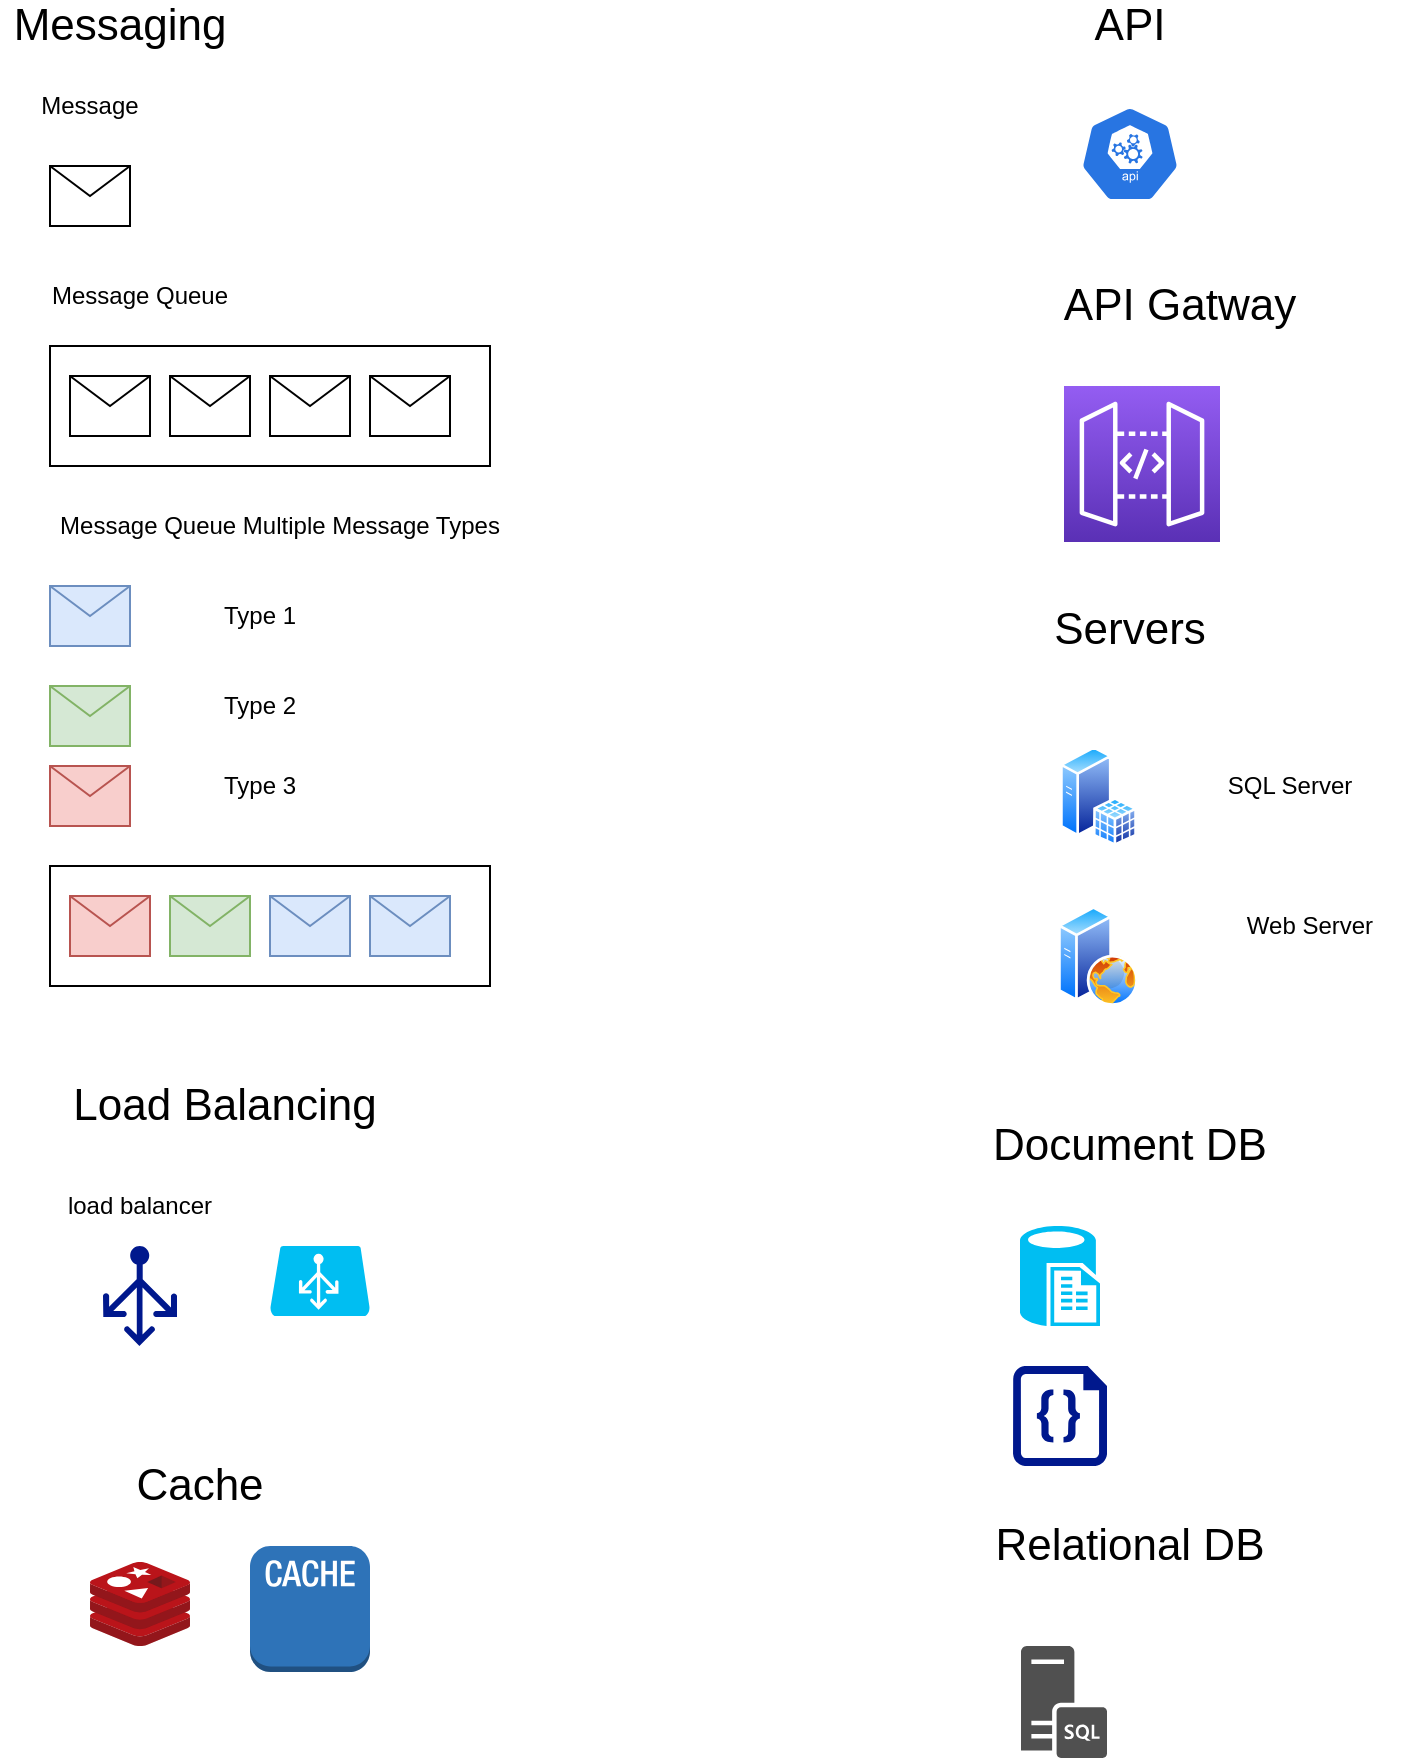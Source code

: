 <mxfile version="14.5.1" type="device"><diagram id="Ys1yIajaHh920PR4fn67" name="Page-1"><mxGraphModel dx="1089" dy="970" grid="1" gridSize="10" guides="1" tooltips="1" connect="1" arrows="1" fold="1" page="1" pageScale="1" pageWidth="827" pageHeight="1169" math="0" shadow="0"><root><mxCell id="0"/><mxCell id="1" parent="0"/><mxCell id="W0kX0eCPZHXdf_YSJIeP-11" value="" style="aspect=fixed;pointerEvents=1;shadow=0;dashed=0;html=1;strokeColor=none;labelPosition=center;verticalLabelPosition=bottom;verticalAlign=top;align=center;fillColor=#00188D;shape=mxgraph.azure.load_balancer_generic" parent="1" vertex="1"><mxGeometry x="91.5" y="690" width="37" height="50" as="geometry"/></mxCell><mxCell id="W0kX0eCPZHXdf_YSJIeP-14" value="load balancer" style="text;html=1;strokeColor=none;fillColor=none;align=center;verticalAlign=middle;whiteSpace=wrap;rounded=0;" parent="1" vertex="1"><mxGeometry x="65" y="660" width="90" height="20" as="geometry"/></mxCell><mxCell id="W0kX0eCPZHXdf_YSJIeP-16" value="Message" style="text;html=1;strokeColor=none;fillColor=none;align=center;verticalAlign=middle;whiteSpace=wrap;rounded=0;" parent="1" vertex="1"><mxGeometry x="40" y="110" width="90" height="20" as="geometry"/></mxCell><mxCell id="zh6thTYB0ntYzXgSIOHq-1" value="" style="shape=message;html=1;whiteSpace=wrap;html=1;outlineConnect=0;" parent="1" vertex="1"><mxGeometry x="65" y="150" width="40" height="30" as="geometry"/></mxCell><mxCell id="zh6thTYB0ntYzXgSIOHq-2" value="Message Queue" style="text;html=1;strokeColor=none;fillColor=none;align=center;verticalAlign=middle;whiteSpace=wrap;rounded=0;" parent="1" vertex="1"><mxGeometry x="55" y="205" width="110" height="20" as="geometry"/></mxCell><mxCell id="zh6thTYB0ntYzXgSIOHq-10" value="Message Queue Multiple Message Types" style="text;html=1;strokeColor=none;fillColor=none;align=center;verticalAlign=middle;whiteSpace=wrap;rounded=0;" parent="1" vertex="1"><mxGeometry x="65" y="320" width="230" height="20" as="geometry"/></mxCell><mxCell id="zh6thTYB0ntYzXgSIOHq-11" value="" style="shape=message;html=1;whiteSpace=wrap;html=1;outlineConnect=0;fillColor=#dae8fc;strokeColor=#6c8ebf;" parent="1" vertex="1"><mxGeometry x="65" y="360" width="40" height="30" as="geometry"/></mxCell><mxCell id="zh6thTYB0ntYzXgSIOHq-12" value="" style="shape=message;html=1;whiteSpace=wrap;html=1;outlineConnect=0;fillColor=#d5e8d4;strokeColor=#82b366;" parent="1" vertex="1"><mxGeometry x="65" y="410" width="40" height="30" as="geometry"/></mxCell><mxCell id="zh6thTYB0ntYzXgSIOHq-13" value="" style="shape=message;html=1;whiteSpace=wrap;html=1;outlineConnect=0;fillColor=#f8cecc;strokeColor=#b85450;" parent="1" vertex="1"><mxGeometry x="65" y="450" width="40" height="30" as="geometry"/></mxCell><mxCell id="zh6thTYB0ntYzXgSIOHq-15" value="" style="group" parent="1" vertex="1" connectable="0"><mxGeometry x="65" y="240" width="220" height="60" as="geometry"/></mxCell><mxCell id="zh6thTYB0ntYzXgSIOHq-9" value="" style="rounded=0;whiteSpace=wrap;html=1;" parent="zh6thTYB0ntYzXgSIOHq-15" vertex="1"><mxGeometry width="220" height="60" as="geometry"/></mxCell><mxCell id="zh6thTYB0ntYzXgSIOHq-3" value="" style="shape=message;html=1;whiteSpace=wrap;html=1;outlineConnect=0;" parent="zh6thTYB0ntYzXgSIOHq-15" vertex="1"><mxGeometry x="10" y="15" width="40" height="30" as="geometry"/></mxCell><mxCell id="zh6thTYB0ntYzXgSIOHq-4" value="" style="shape=message;html=1;whiteSpace=wrap;html=1;outlineConnect=0;" parent="zh6thTYB0ntYzXgSIOHq-15" vertex="1"><mxGeometry x="60" y="15" width="40" height="30" as="geometry"/></mxCell><mxCell id="zh6thTYB0ntYzXgSIOHq-5" value="" style="shape=message;html=1;whiteSpace=wrap;html=1;outlineConnect=0;" parent="zh6thTYB0ntYzXgSIOHq-15" vertex="1"><mxGeometry x="110" y="15" width="40" height="30" as="geometry"/></mxCell><mxCell id="zh6thTYB0ntYzXgSIOHq-6" value="" style="shape=message;html=1;whiteSpace=wrap;html=1;outlineConnect=0;" parent="zh6thTYB0ntYzXgSIOHq-15" vertex="1"><mxGeometry x="160" y="15" width="40" height="30" as="geometry"/></mxCell><mxCell id="zh6thTYB0ntYzXgSIOHq-18" value="" style="group;fillColor=#dae8fc;strokeColor=#6c8ebf;" parent="1" vertex="1" connectable="0"><mxGeometry x="65" y="500" width="220" height="60" as="geometry"/></mxCell><mxCell id="zh6thTYB0ntYzXgSIOHq-19" value="" style="rounded=0;whiteSpace=wrap;html=1;" parent="zh6thTYB0ntYzXgSIOHq-18" vertex="1"><mxGeometry width="220" height="60" as="geometry"/></mxCell><mxCell id="zh6thTYB0ntYzXgSIOHq-20" value="" style="shape=message;html=1;whiteSpace=wrap;html=1;outlineConnect=0;fillColor=#f8cecc;strokeColor=#b85450;" parent="zh6thTYB0ntYzXgSIOHq-18" vertex="1"><mxGeometry x="10" y="15" width="40" height="30" as="geometry"/></mxCell><mxCell id="zh6thTYB0ntYzXgSIOHq-21" value="" style="shape=message;html=1;whiteSpace=wrap;html=1;outlineConnect=0;fillColor=#d5e8d4;strokeColor=#82b366;" parent="zh6thTYB0ntYzXgSIOHq-18" vertex="1"><mxGeometry x="60" y="15" width="40" height="30" as="geometry"/></mxCell><mxCell id="zh6thTYB0ntYzXgSIOHq-22" value="" style="shape=message;html=1;whiteSpace=wrap;html=1;outlineConnect=0;fillColor=#dae8fc;strokeColor=#6c8ebf;" parent="zh6thTYB0ntYzXgSIOHq-18" vertex="1"><mxGeometry x="110" y="15" width="40" height="30" as="geometry"/></mxCell><mxCell id="zh6thTYB0ntYzXgSIOHq-23" value="" style="shape=message;html=1;whiteSpace=wrap;html=1;outlineConnect=0;fillColor=#dae8fc;strokeColor=#6c8ebf;" parent="zh6thTYB0ntYzXgSIOHq-18" vertex="1"><mxGeometry x="160" y="15" width="40" height="30" as="geometry"/></mxCell><mxCell id="zh6thTYB0ntYzXgSIOHq-24" value="Type 1" style="text;html=1;strokeColor=none;fillColor=none;align=center;verticalAlign=middle;whiteSpace=wrap;rounded=0;" parent="1" vertex="1"><mxGeometry x="115" y="365" width="110" height="20" as="geometry"/></mxCell><mxCell id="zh6thTYB0ntYzXgSIOHq-25" value="Type 2" style="text;html=1;strokeColor=none;fillColor=none;align=center;verticalAlign=middle;whiteSpace=wrap;rounded=0;" parent="1" vertex="1"><mxGeometry x="115" y="410" width="110" height="20" as="geometry"/></mxCell><mxCell id="zh6thTYB0ntYzXgSIOHq-26" value="Type 3" style="text;html=1;strokeColor=none;fillColor=none;align=center;verticalAlign=middle;whiteSpace=wrap;rounded=0;" parent="1" vertex="1"><mxGeometry x="115" y="450" width="110" height="20" as="geometry"/></mxCell><mxCell id="zh6thTYB0ntYzXgSIOHq-28" value="&lt;font style=&quot;font-size: 22px&quot;&gt;Messaging&lt;/font&gt;" style="text;html=1;strokeColor=none;fillColor=none;align=center;verticalAlign=middle;whiteSpace=wrap;rounded=0;" parent="1" vertex="1"><mxGeometry x="55" y="70" width="90" height="20" as="geometry"/></mxCell><mxCell id="zh6thTYB0ntYzXgSIOHq-29" value="&lt;font style=&quot;font-size: 22px&quot;&gt;Load Balancing&lt;/font&gt;" style="text;html=1;strokeColor=none;fillColor=none;align=center;verticalAlign=middle;whiteSpace=wrap;rounded=0;" parent="1" vertex="1"><mxGeometry x="55" y="610" width="195" height="20" as="geometry"/></mxCell><mxCell id="CwUQm8PID4QGey3H6WXS-1" value="" style="html=1;dashed=0;whitespace=wrap;fillColor=#2875E2;strokeColor=#ffffff;points=[[0.005,0.63,0],[0.1,0.2,0],[0.9,0.2,0],[0.5,0,0],[0.995,0.63,0],[0.72,0.99,0],[0.5,1,0],[0.28,0.99,0]];shape=mxgraph.kubernetes.icon;prIcon=api" vertex="1" parent="1"><mxGeometry x="580" y="120" width="50" height="48" as="geometry"/></mxCell><mxCell id="CwUQm8PID4QGey3H6WXS-2" value="" style="points=[[0,0,0],[0.25,0,0],[0.5,0,0],[0.75,0,0],[1,0,0],[0,1,0],[0.25,1,0],[0.5,1,0],[0.75,1,0],[1,1,0],[0,0.25,0],[0,0.5,0],[0,0.75,0],[1,0.25,0],[1,0.5,0],[1,0.75,0]];outlineConnect=0;fontColor=#232F3E;gradientColor=#945DF2;gradientDirection=north;fillColor=#5A30B5;strokeColor=#ffffff;dashed=0;verticalLabelPosition=bottom;verticalAlign=top;align=center;html=1;fontSize=12;fontStyle=0;aspect=fixed;shape=mxgraph.aws4.resourceIcon;resIcon=mxgraph.aws4.api_gateway;" vertex="1" parent="1"><mxGeometry x="572" y="260" width="78" height="78" as="geometry"/></mxCell><mxCell id="CwUQm8PID4QGey3H6WXS-3" value="&lt;font style=&quot;font-size: 22px&quot;&gt;API&lt;/font&gt;" style="text;html=1;strokeColor=none;fillColor=none;align=center;verticalAlign=middle;whiteSpace=wrap;rounded=0;" vertex="1" parent="1"><mxGeometry x="560" y="70" width="90" height="20" as="geometry"/></mxCell><mxCell id="CwUQm8PID4QGey3H6WXS-4" value="&lt;font style=&quot;font-size: 22px&quot;&gt;API Gatway&lt;/font&gt;" style="text;html=1;strokeColor=none;fillColor=none;align=center;verticalAlign=middle;whiteSpace=wrap;rounded=0;" vertex="1" parent="1"><mxGeometry x="570" y="210" width="120" height="20" as="geometry"/></mxCell><mxCell id="CwUQm8PID4QGey3H6WXS-5" value="&lt;font style=&quot;font-size: 22px&quot;&gt;Servers&lt;br&gt;&lt;br&gt;&lt;/font&gt;" style="text;html=1;strokeColor=none;fillColor=none;align=center;verticalAlign=middle;whiteSpace=wrap;rounded=0;" vertex="1" parent="1"><mxGeometry x="530" y="385" width="150" height="20" as="geometry"/></mxCell><mxCell id="CwUQm8PID4QGey3H6WXS-6" value="" style="aspect=fixed;perimeter=ellipsePerimeter;html=1;align=center;shadow=0;dashed=0;spacingTop=3;image;image=img/lib/active_directory/sql_server.svg;" vertex="1" parent="1"><mxGeometry x="570" y="440" width="38.5" height="50" as="geometry"/></mxCell><mxCell id="CwUQm8PID4QGey3H6WXS-7" value="SQL Server" style="text;html=1;strokeColor=none;fillColor=none;align=center;verticalAlign=middle;whiteSpace=wrap;rounded=0;" vertex="1" parent="1"><mxGeometry x="630" y="450" width="110" height="20" as="geometry"/></mxCell><mxCell id="CwUQm8PID4QGey3H6WXS-8" value="" style="aspect=fixed;perimeter=ellipsePerimeter;html=1;align=center;shadow=0;dashed=0;spacingTop=3;image;image=img/lib/active_directory/web_server.svg;" vertex="1" parent="1"><mxGeometry x="569" y="520" width="40" height="50" as="geometry"/></mxCell><mxCell id="CwUQm8PID4QGey3H6WXS-9" value="Web Server" style="text;html=1;strokeColor=none;fillColor=none;align=center;verticalAlign=middle;whiteSpace=wrap;rounded=0;" vertex="1" parent="1"><mxGeometry x="640" y="520" width="110" height="20" as="geometry"/></mxCell><mxCell id="CwUQm8PID4QGey3H6WXS-24" value="&lt;font style=&quot;font-size: 22px&quot;&gt;Document DB&lt;br&gt;&lt;/font&gt;" style="text;html=1;strokeColor=none;fillColor=none;align=center;verticalAlign=middle;whiteSpace=wrap;rounded=0;" vertex="1" parent="1"><mxGeometry x="530" y="630" width="150" height="20" as="geometry"/></mxCell><mxCell id="CwUQm8PID4QGey3H6WXS-25" value="" style="verticalLabelPosition=bottom;html=1;verticalAlign=top;align=center;strokeColor=none;fillColor=#00BEF2;shape=mxgraph.azure.sql_reporting;" vertex="1" parent="1"><mxGeometry x="550" y="680" width="40" height="50" as="geometry"/></mxCell><mxCell id="CwUQm8PID4QGey3H6WXS-26" value="" style="aspect=fixed;pointerEvents=1;shadow=0;dashed=0;html=1;strokeColor=none;labelPosition=center;verticalLabelPosition=bottom;verticalAlign=top;align=center;fillColor=#00188D;shape=mxgraph.azure.code_file" vertex="1" parent="1"><mxGeometry x="546.5" y="750" width="47" height="50" as="geometry"/></mxCell><mxCell id="CwUQm8PID4QGey3H6WXS-27" value="" style="verticalLabelPosition=bottom;html=1;verticalAlign=top;align=center;strokeColor=none;fillColor=#00BEF2;shape=mxgraph.azure.azure_load_balancer;" vertex="1" parent="1"><mxGeometry x="175" y="690" width="50" height="35" as="geometry"/></mxCell><mxCell id="CwUQm8PID4QGey3H6WXS-28" value="" style="pointerEvents=1;shadow=0;dashed=0;html=1;strokeColor=none;fillColor=#505050;labelPosition=center;verticalLabelPosition=bottom;verticalAlign=top;outlineConnect=0;align=center;shape=mxgraph.office.servers.sql_server;" vertex="1" parent="1"><mxGeometry x="550.5" y="890" width="43" height="56" as="geometry"/></mxCell><mxCell id="CwUQm8PID4QGey3H6WXS-29" value="&lt;font style=&quot;font-size: 22px&quot;&gt;Relational DB&lt;br&gt;&lt;/font&gt;" style="text;html=1;strokeColor=none;fillColor=none;align=center;verticalAlign=middle;whiteSpace=wrap;rounded=0;" vertex="1" parent="1"><mxGeometry x="530" y="830" width="150" height="20" as="geometry"/></mxCell><mxCell id="CwUQm8PID4QGey3H6WXS-30" value="&lt;font style=&quot;font-size: 22px&quot;&gt;Cache&lt;br&gt;&lt;/font&gt;" style="text;html=1;strokeColor=none;fillColor=none;align=center;verticalAlign=middle;whiteSpace=wrap;rounded=0;" vertex="1" parent="1"><mxGeometry x="65" y="800" width="150" height="20" as="geometry"/></mxCell><mxCell id="CwUQm8PID4QGey3H6WXS-31" value="" style="aspect=fixed;html=1;points=[];align=center;image;fontSize=12;image=img/lib/mscae/Cache_Redis_Product.svg;" vertex="1" parent="1"><mxGeometry x="85" y="848" width="50" height="42" as="geometry"/></mxCell><mxCell id="CwUQm8PID4QGey3H6WXS-33" value="" style="outlineConnect=0;dashed=0;verticalLabelPosition=bottom;verticalAlign=top;align=center;html=1;shape=mxgraph.aws3.cache_node;fillColor=#2E73B8;gradientColor=none;" vertex="1" parent="1"><mxGeometry x="165" y="840" width="60" height="63" as="geometry"/></mxCell></root></mxGraphModel></diagram></mxfile>